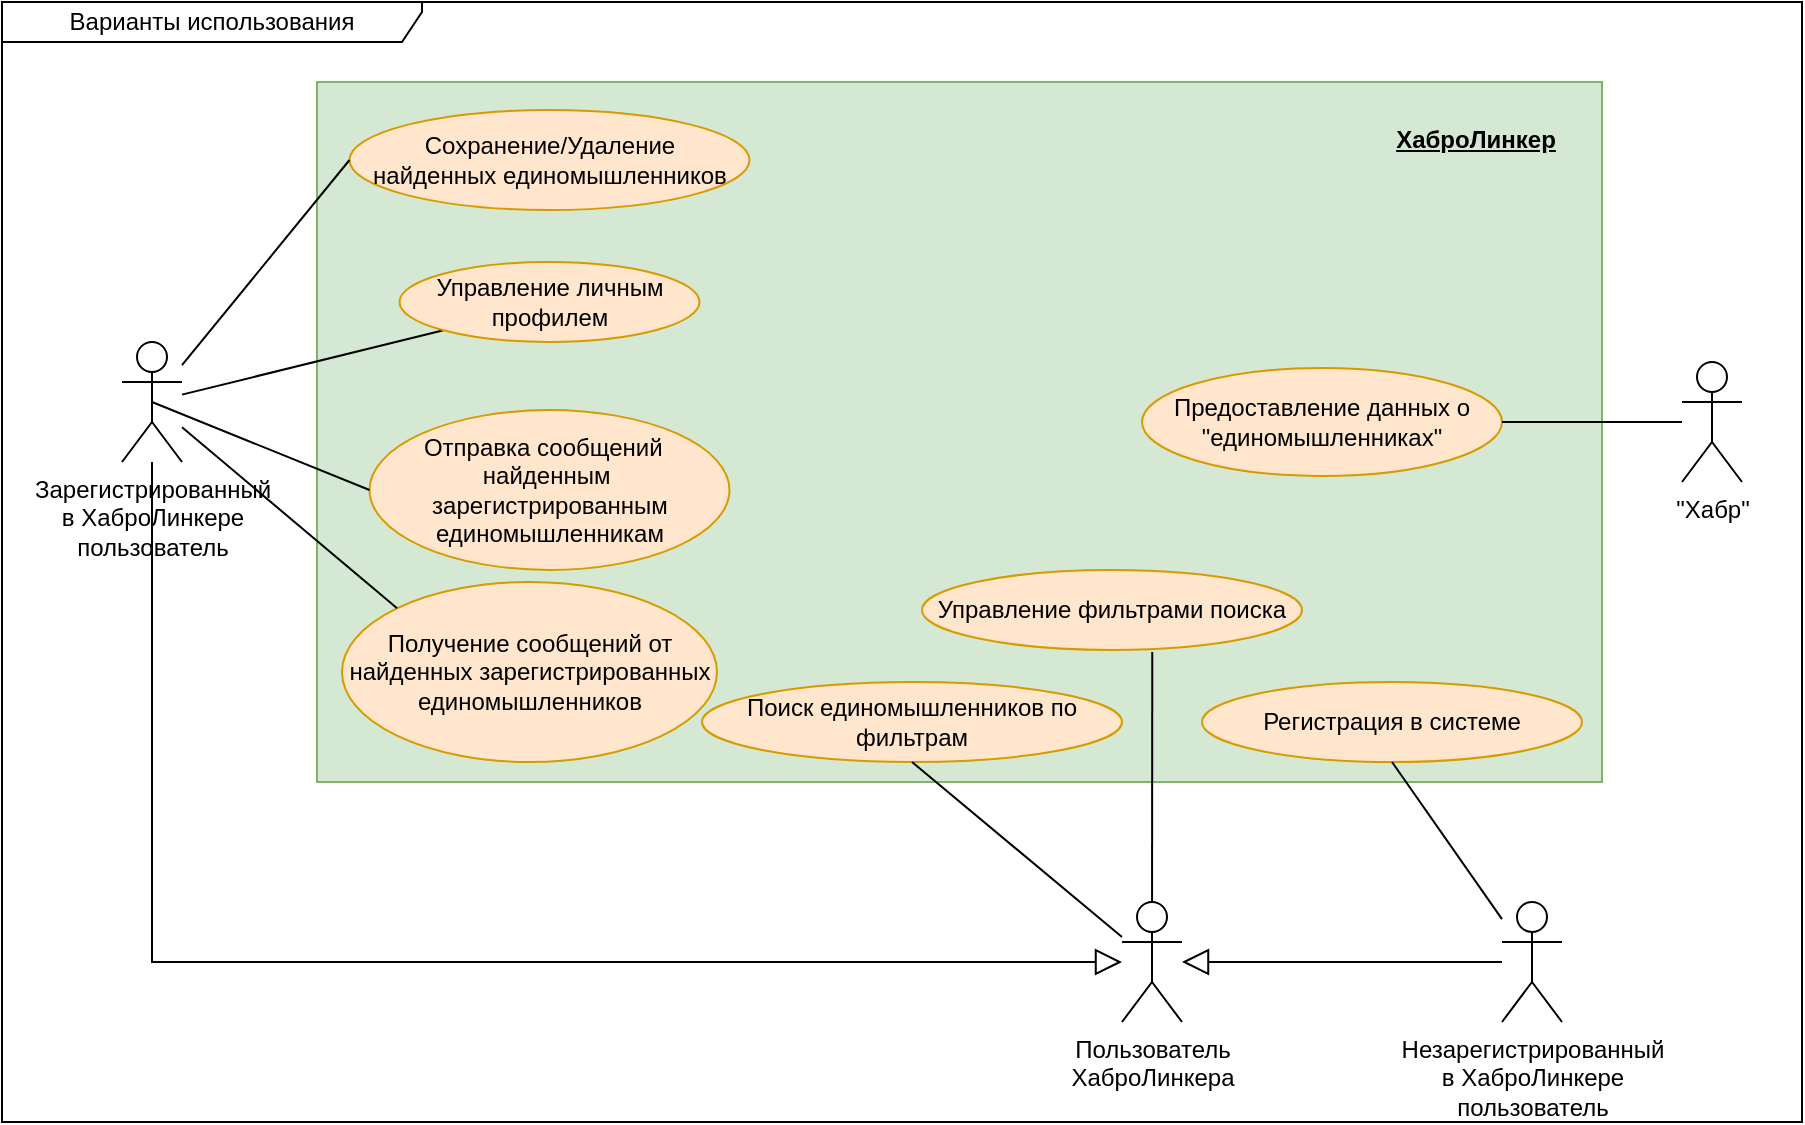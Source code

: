 <mxfile version="22.1.4" type="device">
  <diagram name="Страница — 1" id="0Fe31fzupErIYnQnvtf8">
    <mxGraphModel dx="1524" dy="886" grid="1" gridSize="10" guides="1" tooltips="1" connect="1" arrows="1" fold="1" page="1" pageScale="1" pageWidth="1169" pageHeight="827" math="0" shadow="0">
      <root>
        <mxCell id="0" />
        <mxCell id="1" parent="0" />
        <mxCell id="GLMFBdCi1oCmCL03dTun-25" value="" style="html=1;dropTarget=0;whiteSpace=wrap;fillColor=#d5e8d4;strokeColor=#82b366;" parent="1" vertex="1">
          <mxGeometry x="317.5" y="210" width="642.5" height="350" as="geometry" />
        </mxCell>
        <mxCell id="GLMFBdCi1oCmCL03dTun-1" value="&lt;div&gt;Зареги&lt;span style=&quot;background-color: initial;&quot;&gt;стрированный&lt;/span&gt;&lt;/div&gt;&lt;div&gt;в ХаброЛинкере &lt;br&gt;пользователь&lt;/div&gt;" style="shape=umlActor;verticalLabelPosition=bottom;verticalAlign=top;html=1;outlineConnect=0;" parent="1" vertex="1">
          <mxGeometry x="220" y="340" width="30" height="60" as="geometry" />
        </mxCell>
        <mxCell id="GLMFBdCi1oCmCL03dTun-13" value="&lt;div&gt;Отправка сообщений&amp;nbsp;&amp;nbsp;&lt;/div&gt;найденным&amp;nbsp;&lt;div&gt;зарегистрированным&lt;br&gt;единомышленникам&lt;/div&gt;" style="ellipse;whiteSpace=wrap;html=1;fillColor=#ffe6cc;strokeColor=#d79b00;" parent="1" vertex="1">
          <mxGeometry x="343.75" y="374" width="180" height="80" as="geometry" />
        </mxCell>
        <mxCell id="GLMFBdCi1oCmCL03dTun-18" value="" style="endArrow=none;html=1;rounded=0;entryX=0;entryY=0.5;entryDx=0;entryDy=0;exitX=0.5;exitY=0.5;exitDx=0;exitDy=0;exitPerimeter=0;" parent="1" source="GLMFBdCi1oCmCL03dTun-1" target="GLMFBdCi1oCmCL03dTun-13" edge="1">
          <mxGeometry width="50" height="50" relative="1" as="geometry">
            <mxPoint x="157" y="390" as="sourcePoint" />
            <mxPoint x="520" y="410" as="targetPoint" />
          </mxGeometry>
        </mxCell>
        <mxCell id="GLMFBdCi1oCmCL03dTun-23" value="Варианты использования" style="shape=umlFrame;whiteSpace=wrap;html=1;pointerEvents=0;width=210;height=20;" parent="1" vertex="1">
          <mxGeometry x="160" y="170" width="900" height="560" as="geometry" />
        </mxCell>
        <mxCell id="GLMFBdCi1oCmCL03dTun-32" value="" style="endArrow=none;html=1;rounded=0;entryX=0;entryY=1;entryDx=0;entryDy=0;" parent="1" source="GLMFBdCi1oCmCL03dTun-1" target="DlbZdIHzd7oVlVPWz-om-2" edge="1">
          <mxGeometry width="50" height="50" relative="1" as="geometry">
            <mxPoint x="903" y="313" as="sourcePoint" />
            <mxPoint x="779" y="708" as="targetPoint" />
            <Array as="points" />
          </mxGeometry>
        </mxCell>
        <mxCell id="GLMFBdCi1oCmCL03dTun-48" value="&lt;u&gt;&lt;b&gt;ХаброЛинкер&lt;br&gt;&lt;/b&gt;&lt;/u&gt;" style="text;html=1;strokeColor=none;fillColor=none;align=center;verticalAlign=middle;whiteSpace=wrap;rounded=0;" parent="1" vertex="1">
          <mxGeometry x="842.5" y="224" width="107.5" height="30" as="geometry" />
        </mxCell>
        <mxCell id="GLMFBdCi1oCmCL03dTun-49" value="&quot;Хабр&quot;" style="shape=umlActor;verticalLabelPosition=bottom;verticalAlign=top;html=1;outlineConnect=0;" parent="1" vertex="1">
          <mxGeometry x="1000" y="350" width="30" height="60" as="geometry" />
        </mxCell>
        <mxCell id="DlbZdIHzd7oVlVPWz-om-2" value="Управление личным профилем" style="ellipse;whiteSpace=wrap;html=1;fillColor=#ffe6cc;strokeColor=#d79b00;" parent="1" vertex="1">
          <mxGeometry x="358.75" y="300" width="150" height="40" as="geometry" />
        </mxCell>
        <mxCell id="irt0PZdEbjW146X8YQon-3" value="Поиск единомышленников по фильтрам" style="ellipse;whiteSpace=wrap;html=1;fillColor=#ffe6cc;strokeColor=#d79b00;" parent="1" vertex="1">
          <mxGeometry x="510" y="510" width="210" height="40" as="geometry" />
        </mxCell>
        <mxCell id="irt0PZdEbjW146X8YQon-4" value="Управление фильтрами поиска" style="ellipse;whiteSpace=wrap;html=1;fillColor=#ffe6cc;strokeColor=#d79b00;" parent="1" vertex="1">
          <mxGeometry x="620" y="454" width="190" height="40" as="geometry" />
        </mxCell>
        <mxCell id="irt0PZdEbjW146X8YQon-5" value="Сохранение/Удаление &lt;br&gt;найденных единомышленников" style="ellipse;whiteSpace=wrap;html=1;fillColor=#ffe6cc;strokeColor=#d79b00;" parent="1" vertex="1">
          <mxGeometry x="333.75" y="224" width="200" height="50" as="geometry" />
        </mxCell>
        <mxCell id="irt0PZdEbjW146X8YQon-6" value="" style="endArrow=none;html=1;rounded=0;entryX=0.5;entryY=1;entryDx=0;entryDy=0;" parent="1" source="irt0PZdEbjW146X8YQon-10" target="irt0PZdEbjW146X8YQon-3" edge="1">
          <mxGeometry width="50" height="50" relative="1" as="geometry">
            <mxPoint x="293" y="222" as="sourcePoint" />
            <mxPoint x="340" y="265" as="targetPoint" />
          </mxGeometry>
        </mxCell>
        <mxCell id="irt0PZdEbjW146X8YQon-7" value="" style="endArrow=none;html=1;rounded=0;entryX=0.606;entryY=1.025;entryDx=0;entryDy=0;entryPerimeter=0;" parent="1" source="irt0PZdEbjW146X8YQon-10" target="irt0PZdEbjW146X8YQon-4" edge="1">
          <mxGeometry width="50" height="50" relative="1" as="geometry">
            <mxPoint x="283" y="240" as="sourcePoint" />
            <mxPoint x="340" y="310" as="targetPoint" />
          </mxGeometry>
        </mxCell>
        <mxCell id="irt0PZdEbjW146X8YQon-8" value="" style="endArrow=none;html=1;rounded=0;entryX=0;entryY=0.5;entryDx=0;entryDy=0;" parent="1" source="GLMFBdCi1oCmCL03dTun-1" target="irt0PZdEbjW146X8YQon-5" edge="1">
          <mxGeometry width="50" height="50" relative="1" as="geometry">
            <mxPoint x="158" y="382" as="sourcePoint" />
            <mxPoint x="340" y="360" as="targetPoint" />
          </mxGeometry>
        </mxCell>
        <mxCell id="irt0PZdEbjW146X8YQon-9" value="Получение сообщений от найденных зарегистрированных единомышленников" style="ellipse;whiteSpace=wrap;html=1;fillColor=#ffe6cc;strokeColor=#d79b00;" parent="1" vertex="1">
          <mxGeometry x="330" y="460" width="187.5" height="90" as="geometry" />
        </mxCell>
        <mxCell id="irt0PZdEbjW146X8YQon-10" value="Пользователь&lt;br style=&quot;border-color: var(--border-color);&quot;&gt;ХаброЛинкера" style="shape=umlActor;verticalLabelPosition=bottom;verticalAlign=top;html=1;outlineConnect=0;" parent="1" vertex="1">
          <mxGeometry x="720" y="620" width="30" height="60" as="geometry" />
        </mxCell>
        <mxCell id="irt0PZdEbjW146X8YQon-13" value="" style="endArrow=none;html=1;rounded=0;entryX=0;entryY=0;entryDx=0;entryDy=0;" parent="1" source="GLMFBdCi1oCmCL03dTun-1" target="irt0PZdEbjW146X8YQon-9" edge="1">
          <mxGeometry width="50" height="50" relative="1" as="geometry">
            <mxPoint x="902" y="473" as="sourcePoint" />
            <mxPoint x="779" y="343" as="targetPoint" />
          </mxGeometry>
        </mxCell>
        <mxCell id="irt0PZdEbjW146X8YQon-15" value="" style="endArrow=block;endSize=11;endFill=0;html=1;rounded=0;" parent="1" source="GLMFBdCi1oCmCL03dTun-1" target="irt0PZdEbjW146X8YQon-10" edge="1">
          <mxGeometry width="160" relative="1" as="geometry">
            <mxPoint x="589" y="660" as="sourcePoint" />
            <mxPoint x="358" y="593" as="targetPoint" />
            <Array as="points">
              <mxPoint x="235" y="650" />
            </Array>
          </mxGeometry>
        </mxCell>
        <mxCell id="yt8oq2bxS-K_x5D7ek6z-1" value="Предоставление данных о &quot;единомышленниках&quot;" style="ellipse;whiteSpace=wrap;html=1;fillColor=#ffe6cc;strokeColor=#d79b00;" parent="1" vertex="1">
          <mxGeometry x="730" y="353" width="180" height="54" as="geometry" />
        </mxCell>
        <mxCell id="yt8oq2bxS-K_x5D7ek6z-2" value="" style="endArrow=none;html=1;rounded=0;exitX=1;exitY=0.5;exitDx=0;exitDy=0;" parent="1" source="yt8oq2bxS-K_x5D7ek6z-1" target="GLMFBdCi1oCmCL03dTun-49" edge="1">
          <mxGeometry width="50" height="50" relative="1" as="geometry">
            <mxPoint x="755" y="394" as="sourcePoint" />
            <mxPoint x="726" y="630" as="targetPoint" />
            <Array as="points" />
          </mxGeometry>
        </mxCell>
        <mxCell id="HrgQDwjkppDf7GSTo6zU-1" value="&lt;div style=&quot;border-color: var(--border-color);&quot;&gt;Нез&lt;span style=&quot;background-color: initial;&quot;&gt;арегистрированный&lt;/span&gt;&lt;/div&gt;&lt;div style=&quot;border-color: var(--border-color);&quot;&gt;в ХаброЛинкере&lt;br style=&quot;border-color: var(--border-color);&quot;&gt;пользователь&lt;/div&gt;" style="shape=umlActor;verticalLabelPosition=bottom;verticalAlign=top;html=1;outlineConnect=0;" vertex="1" parent="1">
          <mxGeometry x="910" y="620" width="30" height="60" as="geometry" />
        </mxCell>
        <mxCell id="HrgQDwjkppDf7GSTo6zU-2" value="" style="endArrow=block;endSize=11;endFill=0;html=1;rounded=0;" edge="1" parent="1" source="HrgQDwjkppDf7GSTo6zU-1" target="irt0PZdEbjW146X8YQon-10">
          <mxGeometry width="160" relative="1" as="geometry">
            <mxPoint x="245" y="410" as="sourcePoint" />
            <mxPoint x="730" y="660" as="targetPoint" />
            <Array as="points" />
          </mxGeometry>
        </mxCell>
        <mxCell id="HrgQDwjkppDf7GSTo6zU-4" value="Регистрация в системе" style="ellipse;whiteSpace=wrap;html=1;fillColor=#ffe6cc;strokeColor=#d79b00;" vertex="1" parent="1">
          <mxGeometry x="760" y="510" width="190" height="40" as="geometry" />
        </mxCell>
        <mxCell id="HrgQDwjkppDf7GSTo6zU-5" value="" style="endArrow=none;html=1;rounded=0;entryX=0.5;entryY=1;entryDx=0;entryDy=0;" edge="1" parent="1" source="HrgQDwjkppDf7GSTo6zU-1" target="HrgQDwjkppDf7GSTo6zU-4">
          <mxGeometry width="50" height="50" relative="1" as="geometry">
            <mxPoint x="745" y="630" as="sourcePoint" />
            <mxPoint x="745" y="505" as="targetPoint" />
          </mxGeometry>
        </mxCell>
      </root>
    </mxGraphModel>
  </diagram>
</mxfile>
